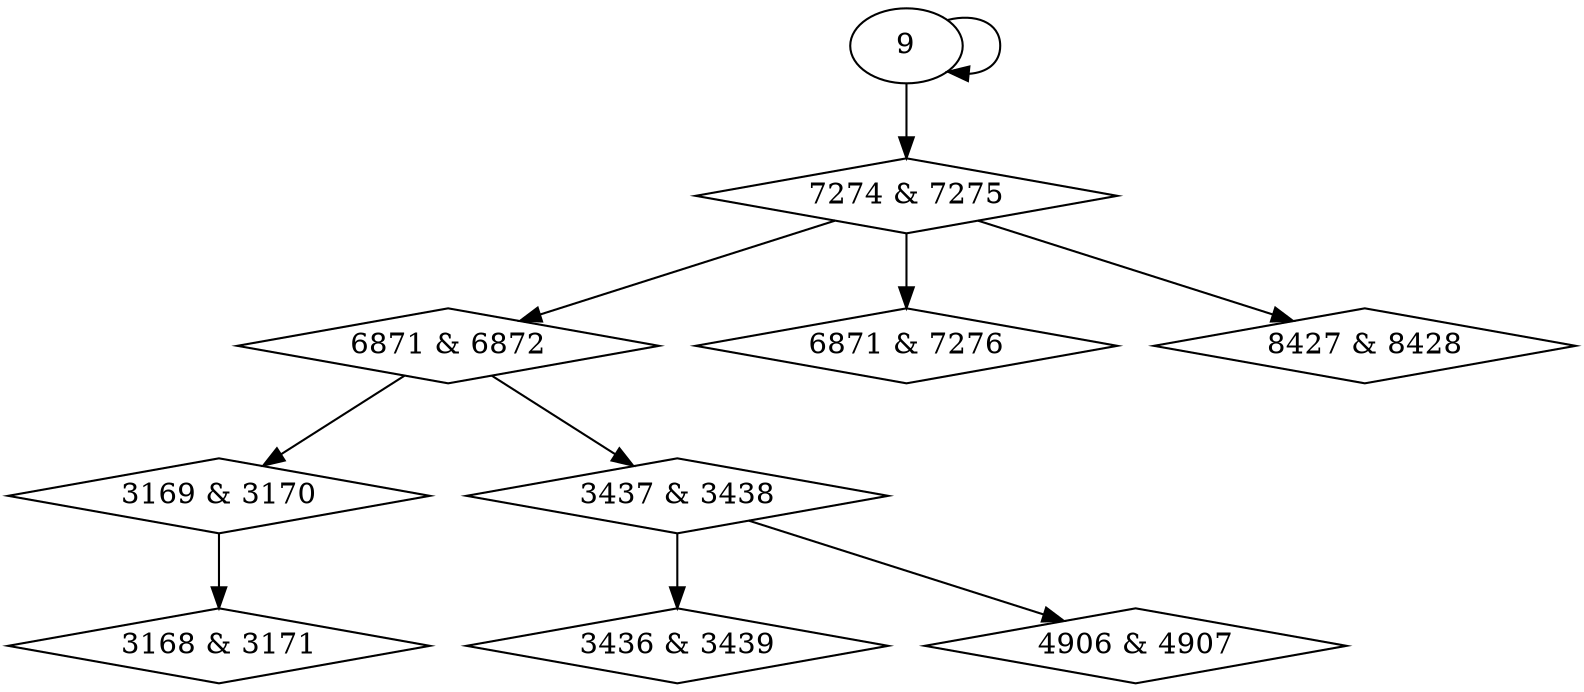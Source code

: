 digraph {
0 [label = "3168 & 3171", shape = diamond];
1 [label = "3169 & 3170", shape = diamond];
2 [label = "3436 & 3439", shape = diamond];
3 [label = "3437 & 3438", shape = diamond];
4 [label = "4906 & 4907", shape = diamond];
5 [label = "6871 & 6872", shape = diamond];
6 [label = "6871 & 7276", shape = diamond];
7 [label = "7274 & 7275", shape = diamond];
8 [label = "8427 & 8428", shape = diamond];
1 -> 0;
5 -> 1;
3 -> 2;
5 -> 3;
3 -> 4;
7 -> 5;
7 -> 6;
9 -> 7;
7 -> 8;
9 -> 9;
}
